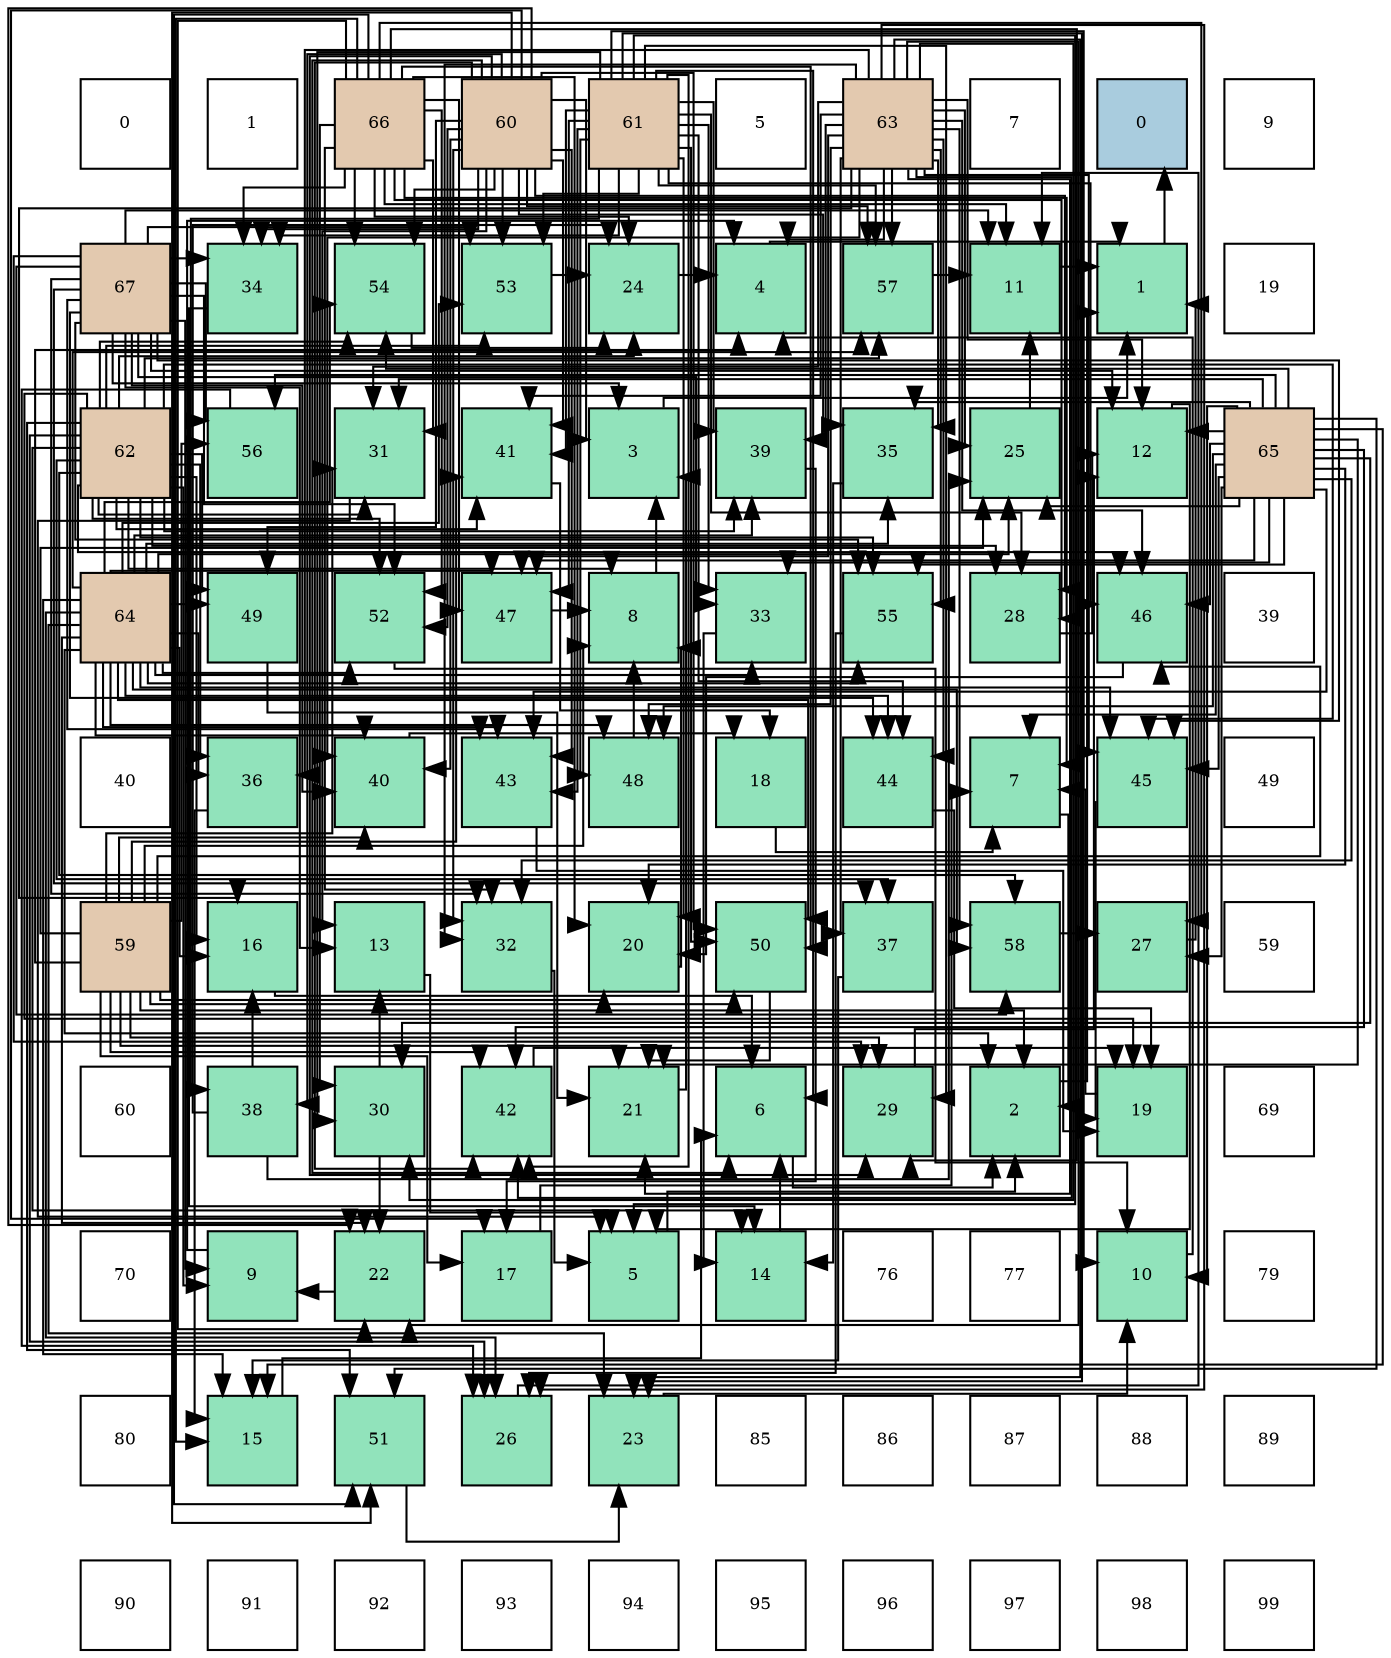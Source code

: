 digraph layout{
 rankdir=TB;
 splines=ortho;
 node [style=filled shape=square fixedsize=true width=0.6];
0[label="0", fontsize=8, fillcolor="#ffffff"];
1[label="1", fontsize=8, fillcolor="#ffffff"];
2[label="66", fontsize=8, fillcolor="#e3c9af"];
3[label="60", fontsize=8, fillcolor="#e3c9af"];
4[label="61", fontsize=8, fillcolor="#e3c9af"];
5[label="5", fontsize=8, fillcolor="#ffffff"];
6[label="63", fontsize=8, fillcolor="#e3c9af"];
7[label="7", fontsize=8, fillcolor="#ffffff"];
8[label="0", fontsize=8, fillcolor="#a9ccde"];
9[label="9", fontsize=8, fillcolor="#ffffff"];
10[label="67", fontsize=8, fillcolor="#e3c9af"];
11[label="34", fontsize=8, fillcolor="#91e3bb"];
12[label="54", fontsize=8, fillcolor="#91e3bb"];
13[label="53", fontsize=8, fillcolor="#91e3bb"];
14[label="24", fontsize=8, fillcolor="#91e3bb"];
15[label="4", fontsize=8, fillcolor="#91e3bb"];
16[label="57", fontsize=8, fillcolor="#91e3bb"];
17[label="11", fontsize=8, fillcolor="#91e3bb"];
18[label="1", fontsize=8, fillcolor="#91e3bb"];
19[label="19", fontsize=8, fillcolor="#ffffff"];
20[label="62", fontsize=8, fillcolor="#e3c9af"];
21[label="56", fontsize=8, fillcolor="#91e3bb"];
22[label="31", fontsize=8, fillcolor="#91e3bb"];
23[label="41", fontsize=8, fillcolor="#91e3bb"];
24[label="3", fontsize=8, fillcolor="#91e3bb"];
25[label="39", fontsize=8, fillcolor="#91e3bb"];
26[label="35", fontsize=8, fillcolor="#91e3bb"];
27[label="25", fontsize=8, fillcolor="#91e3bb"];
28[label="12", fontsize=8, fillcolor="#91e3bb"];
29[label="65", fontsize=8, fillcolor="#e3c9af"];
30[label="64", fontsize=8, fillcolor="#e3c9af"];
31[label="49", fontsize=8, fillcolor="#91e3bb"];
32[label="52", fontsize=8, fillcolor="#91e3bb"];
33[label="47", fontsize=8, fillcolor="#91e3bb"];
34[label="8", fontsize=8, fillcolor="#91e3bb"];
35[label="33", fontsize=8, fillcolor="#91e3bb"];
36[label="55", fontsize=8, fillcolor="#91e3bb"];
37[label="28", fontsize=8, fillcolor="#91e3bb"];
38[label="46", fontsize=8, fillcolor="#91e3bb"];
39[label="39", fontsize=8, fillcolor="#ffffff"];
40[label="40", fontsize=8, fillcolor="#ffffff"];
41[label="36", fontsize=8, fillcolor="#91e3bb"];
42[label="40", fontsize=8, fillcolor="#91e3bb"];
43[label="43", fontsize=8, fillcolor="#91e3bb"];
44[label="48", fontsize=8, fillcolor="#91e3bb"];
45[label="18", fontsize=8, fillcolor="#91e3bb"];
46[label="44", fontsize=8, fillcolor="#91e3bb"];
47[label="7", fontsize=8, fillcolor="#91e3bb"];
48[label="45", fontsize=8, fillcolor="#91e3bb"];
49[label="49", fontsize=8, fillcolor="#ffffff"];
50[label="59", fontsize=8, fillcolor="#e3c9af"];
51[label="16", fontsize=8, fillcolor="#91e3bb"];
52[label="13", fontsize=8, fillcolor="#91e3bb"];
53[label="32", fontsize=8, fillcolor="#91e3bb"];
54[label="20", fontsize=8, fillcolor="#91e3bb"];
55[label="50", fontsize=8, fillcolor="#91e3bb"];
56[label="37", fontsize=8, fillcolor="#91e3bb"];
57[label="58", fontsize=8, fillcolor="#91e3bb"];
58[label="27", fontsize=8, fillcolor="#91e3bb"];
59[label="59", fontsize=8, fillcolor="#ffffff"];
60[label="60", fontsize=8, fillcolor="#ffffff"];
61[label="38", fontsize=8, fillcolor="#91e3bb"];
62[label="30", fontsize=8, fillcolor="#91e3bb"];
63[label="42", fontsize=8, fillcolor="#91e3bb"];
64[label="21", fontsize=8, fillcolor="#91e3bb"];
65[label="6", fontsize=8, fillcolor="#91e3bb"];
66[label="29", fontsize=8, fillcolor="#91e3bb"];
67[label="2", fontsize=8, fillcolor="#91e3bb"];
68[label="19", fontsize=8, fillcolor="#91e3bb"];
69[label="69", fontsize=8, fillcolor="#ffffff"];
70[label="70", fontsize=8, fillcolor="#ffffff"];
71[label="9", fontsize=8, fillcolor="#91e3bb"];
72[label="22", fontsize=8, fillcolor="#91e3bb"];
73[label="17", fontsize=8, fillcolor="#91e3bb"];
74[label="5", fontsize=8, fillcolor="#91e3bb"];
75[label="14", fontsize=8, fillcolor="#91e3bb"];
76[label="76", fontsize=8, fillcolor="#ffffff"];
77[label="77", fontsize=8, fillcolor="#ffffff"];
78[label="10", fontsize=8, fillcolor="#91e3bb"];
79[label="79", fontsize=8, fillcolor="#ffffff"];
80[label="80", fontsize=8, fillcolor="#ffffff"];
81[label="15", fontsize=8, fillcolor="#91e3bb"];
82[label="51", fontsize=8, fillcolor="#91e3bb"];
83[label="26", fontsize=8, fillcolor="#91e3bb"];
84[label="23", fontsize=8, fillcolor="#91e3bb"];
85[label="85", fontsize=8, fillcolor="#ffffff"];
86[label="86", fontsize=8, fillcolor="#ffffff"];
87[label="87", fontsize=8, fillcolor="#ffffff"];
88[label="88", fontsize=8, fillcolor="#ffffff"];
89[label="89", fontsize=8, fillcolor="#ffffff"];
90[label="90", fontsize=8, fillcolor="#ffffff"];
91[label="91", fontsize=8, fillcolor="#ffffff"];
92[label="92", fontsize=8, fillcolor="#ffffff"];
93[label="93", fontsize=8, fillcolor="#ffffff"];
94[label="94", fontsize=8, fillcolor="#ffffff"];
95[label="95", fontsize=8, fillcolor="#ffffff"];
96[label="96", fontsize=8, fillcolor="#ffffff"];
97[label="97", fontsize=8, fillcolor="#ffffff"];
98[label="98", fontsize=8, fillcolor="#ffffff"];
99[label="99", fontsize=8, fillcolor="#ffffff"];
edge [constraint=false, style=vis];18 -> 8;
67 -> 18;
24 -> 18;
15 -> 18;
74 -> 67;
65 -> 67;
47 -> 67;
34 -> 24;
71 -> 15;
78 -> 15;
17 -> 18;
28 -> 74;
52 -> 74;
75 -> 65;
81 -> 65;
51 -> 65;
73 -> 47;
45 -> 47;
68 -> 47;
54 -> 34;
64 -> 24;
72 -> 71;
84 -> 78;
14 -> 15;
27 -> 17;
83 -> 17;
58 -> 18;
37 -> 28;
66 -> 28;
62 -> 52;
62 -> 72;
22 -> 74;
53 -> 74;
35 -> 75;
11 -> 75;
26 -> 75;
41 -> 81;
56 -> 81;
61 -> 51;
61 -> 14;
61 -> 27;
25 -> 73;
42 -> 45;
23 -> 45;
63 -> 68;
43 -> 68;
46 -> 68;
48 -> 68;
38 -> 54;
33 -> 34;
44 -> 34;
31 -> 64;
55 -> 64;
82 -> 84;
32 -> 78;
13 -> 14;
12 -> 14;
36 -> 83;
21 -> 83;
16 -> 17;
57 -> 58;
50 -> 67;
50 -> 15;
50 -> 34;
50 -> 73;
50 -> 54;
50 -> 64;
50 -> 27;
50 -> 66;
50 -> 22;
50 -> 42;
50 -> 23;
50 -> 63;
50 -> 38;
50 -> 55;
50 -> 21;
3 -> 24;
3 -> 65;
3 -> 52;
3 -> 73;
3 -> 72;
3 -> 37;
3 -> 66;
3 -> 53;
3 -> 11;
3 -> 26;
3 -> 61;
3 -> 42;
3 -> 23;
3 -> 63;
3 -> 43;
3 -> 31;
3 -> 55;
3 -> 82;
3 -> 32;
3 -> 13;
3 -> 12;
3 -> 16;
4 -> 74;
4 -> 65;
4 -> 78;
4 -> 54;
4 -> 84;
4 -> 37;
4 -> 66;
4 -> 62;
4 -> 35;
4 -> 11;
4 -> 61;
4 -> 25;
4 -> 23;
4 -> 63;
4 -> 43;
4 -> 46;
4 -> 38;
4 -> 33;
4 -> 44;
4 -> 55;
4 -> 13;
4 -> 16;
20 -> 34;
20 -> 71;
20 -> 75;
20 -> 51;
20 -> 68;
20 -> 14;
20 -> 83;
20 -> 37;
20 -> 22;
20 -> 41;
20 -> 56;
20 -> 25;
20 -> 23;
20 -> 48;
20 -> 38;
20 -> 31;
20 -> 82;
20 -> 32;
20 -> 13;
20 -> 12;
20 -> 36;
20 -> 16;
20 -> 57;
6 -> 15;
6 -> 28;
6 -> 51;
6 -> 64;
6 -> 72;
6 -> 84;
6 -> 27;
6 -> 83;
6 -> 62;
6 -> 22;
6 -> 53;
6 -> 26;
6 -> 41;
6 -> 56;
6 -> 25;
6 -> 42;
6 -> 23;
6 -> 63;
6 -> 46;
6 -> 48;
6 -> 38;
6 -> 33;
6 -> 44;
6 -> 36;
6 -> 16;
6 -> 57;
30 -> 67;
30 -> 81;
30 -> 51;
30 -> 72;
30 -> 84;
30 -> 27;
30 -> 83;
30 -> 35;
30 -> 26;
30 -> 41;
30 -> 25;
30 -> 42;
30 -> 43;
30 -> 46;
30 -> 48;
30 -> 33;
30 -> 44;
30 -> 31;
30 -> 55;
30 -> 32;
30 -> 13;
30 -> 12;
30 -> 36;
30 -> 16;
30 -> 57;
29 -> 47;
29 -> 78;
29 -> 28;
29 -> 81;
29 -> 54;
29 -> 64;
29 -> 27;
29 -> 58;
29 -> 62;
29 -> 22;
29 -> 53;
29 -> 35;
29 -> 26;
29 -> 63;
29 -> 43;
29 -> 48;
29 -> 38;
29 -> 33;
29 -> 44;
29 -> 82;
29 -> 12;
29 -> 36;
29 -> 21;
2 -> 47;
2 -> 17;
2 -> 81;
2 -> 54;
2 -> 72;
2 -> 14;
2 -> 58;
2 -> 37;
2 -> 66;
2 -> 62;
2 -> 22;
2 -> 53;
2 -> 11;
2 -> 33;
2 -> 55;
2 -> 82;
2 -> 32;
2 -> 12;
10 -> 24;
10 -> 71;
10 -> 17;
10 -> 28;
10 -> 52;
10 -> 66;
10 -> 53;
10 -> 35;
10 -> 11;
10 -> 56;
10 -> 42;
10 -> 43;
10 -> 46;
10 -> 48;
10 -> 32;
10 -> 13;
10 -> 36;
10 -> 21;
10 -> 57;
edge [constraint=true, style=invis];
0 -> 10 -> 20 -> 30 -> 40 -> 50 -> 60 -> 70 -> 80 -> 90;
1 -> 11 -> 21 -> 31 -> 41 -> 51 -> 61 -> 71 -> 81 -> 91;
2 -> 12 -> 22 -> 32 -> 42 -> 52 -> 62 -> 72 -> 82 -> 92;
3 -> 13 -> 23 -> 33 -> 43 -> 53 -> 63 -> 73 -> 83 -> 93;
4 -> 14 -> 24 -> 34 -> 44 -> 54 -> 64 -> 74 -> 84 -> 94;
5 -> 15 -> 25 -> 35 -> 45 -> 55 -> 65 -> 75 -> 85 -> 95;
6 -> 16 -> 26 -> 36 -> 46 -> 56 -> 66 -> 76 -> 86 -> 96;
7 -> 17 -> 27 -> 37 -> 47 -> 57 -> 67 -> 77 -> 87 -> 97;
8 -> 18 -> 28 -> 38 -> 48 -> 58 -> 68 -> 78 -> 88 -> 98;
9 -> 19 -> 29 -> 39 -> 49 -> 59 -> 69 -> 79 -> 89 -> 99;
rank = same {0 -> 1 -> 2 -> 3 -> 4 -> 5 -> 6 -> 7 -> 8 -> 9};
rank = same {10 -> 11 -> 12 -> 13 -> 14 -> 15 -> 16 -> 17 -> 18 -> 19};
rank = same {20 -> 21 -> 22 -> 23 -> 24 -> 25 -> 26 -> 27 -> 28 -> 29};
rank = same {30 -> 31 -> 32 -> 33 -> 34 -> 35 -> 36 -> 37 -> 38 -> 39};
rank = same {40 -> 41 -> 42 -> 43 -> 44 -> 45 -> 46 -> 47 -> 48 -> 49};
rank = same {50 -> 51 -> 52 -> 53 -> 54 -> 55 -> 56 -> 57 -> 58 -> 59};
rank = same {60 -> 61 -> 62 -> 63 -> 64 -> 65 -> 66 -> 67 -> 68 -> 69};
rank = same {70 -> 71 -> 72 -> 73 -> 74 -> 75 -> 76 -> 77 -> 78 -> 79};
rank = same {80 -> 81 -> 82 -> 83 -> 84 -> 85 -> 86 -> 87 -> 88 -> 89};
rank = same {90 -> 91 -> 92 -> 93 -> 94 -> 95 -> 96 -> 97 -> 98 -> 99};
}